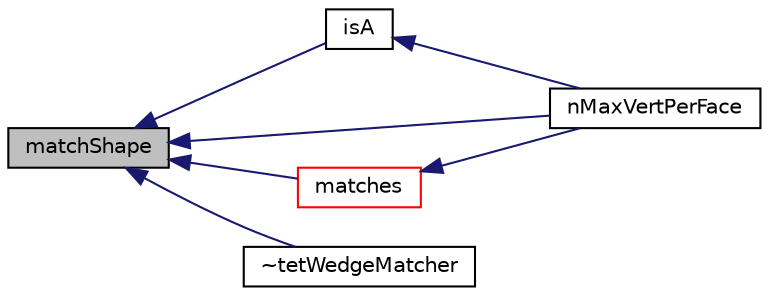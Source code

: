 digraph "matchShape"
{
  bgcolor="transparent";
  edge [fontname="Helvetica",fontsize="10",labelfontname="Helvetica",labelfontsize="10"];
  node [fontname="Helvetica",fontsize="10",shape=record];
  rankdir="LR";
  Node959 [label="matchShape",height=0.2,width=0.4,color="black", fillcolor="grey75", style="filled", fontcolor="black"];
  Node959 -> Node960 [dir="back",color="midnightblue",fontsize="10",style="solid",fontname="Helvetica"];
  Node960 [label="isA",height=0.2,width=0.4,color="black",URL="$a28341.html#a48f87470f65d5c2d0ed58af8637d33ee",tooltip="Exact match. Uses faceSizeMatch. "];
  Node960 -> Node961 [dir="back",color="midnightblue",fontsize="10",style="solid",fontname="Helvetica"];
  Node961 [label="nMaxVertPerFace",height=0.2,width=0.4,color="black",URL="$a28341.html#a5ac043a530206e8d395704f140cd3f8a"];
  Node959 -> Node962 [dir="back",color="midnightblue",fontsize="10",style="solid",fontname="Helvetica"];
  Node962 [label="matches",height=0.2,width=0.4,color="red",URL="$a28341.html#a42d82bf0cc1e88ef9cbfc8d7eea07e8d",tooltip="Like isA but also constructs a cellShape (if shape matches) "];
  Node962 -> Node961 [dir="back",color="midnightblue",fontsize="10",style="solid",fontname="Helvetica"];
  Node959 -> Node961 [dir="back",color="midnightblue",fontsize="10",style="solid",fontname="Helvetica"];
  Node959 -> Node964 [dir="back",color="midnightblue",fontsize="10",style="solid",fontname="Helvetica"];
  Node964 [label="~tetWedgeMatcher",height=0.2,width=0.4,color="black",URL="$a28341.html#a69a029a238ac5485cc75bfc3b46b8df4",tooltip="Destructor. "];
}
